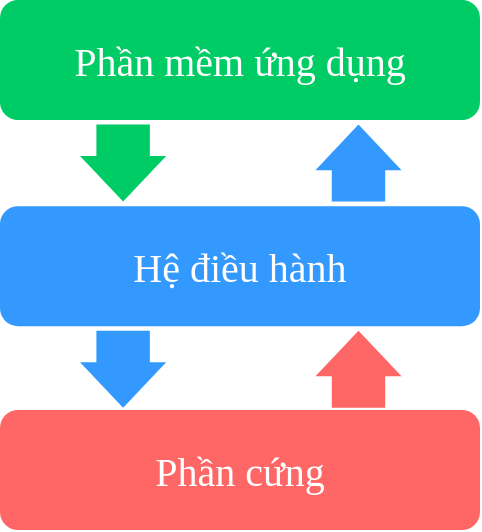 <mxfile version="20.6.2" type="device" pages="2"><diagram id="j7u3vfIIvnQYxg0B_kr3" name="Page-1"><mxGraphModel dx="1406" dy="818" grid="1" gridSize="10" guides="1" tooltips="1" connect="1" arrows="1" fold="1" page="1" pageScale="1" pageWidth="1250" pageHeight="650" math="0" shadow="0"><root><mxCell id="0"/><mxCell id="1" parent="0"/><mxCell id="lMZu1XvxjfdbiQU4B4vd-1" value="Phần cứng" style="rounded=1;whiteSpace=wrap;html=1;fontFamily=Segoe UI Variable Display;fontSize=20;fillColor=#FF6666;strokeColor=none;fontColor=#FFFFFF;" parent="1" vertex="1"><mxGeometry x="440" y="325" width="240" height="60" as="geometry"/></mxCell><mxCell id="lMZu1XvxjfdbiQU4B4vd-2" value="Phần mềm ứng dụng" style="rounded=1;whiteSpace=wrap;html=1;fontFamily=Segoe UI Variable Display;fontSize=20;fillColor=#00CC66;strokeColor=none;fontColor=#FFFFFF;" parent="1" vertex="1"><mxGeometry x="440" y="120" width="240" height="60" as="geometry"/></mxCell><mxCell id="lMZu1XvxjfdbiQU4B4vd-3" value="Hệ điều hành" style="rounded=1;whiteSpace=wrap;html=1;fontFamily=Segoe UI Variable Display;fontSize=20;fillColor=#3399FF;strokeColor=none;fontColor=#FFFFFF;" parent="1" vertex="1"><mxGeometry x="440" y="223.09" width="240" height="60" as="geometry"/></mxCell><mxCell id="lMZu1XvxjfdbiQU4B4vd-5" value="" style="html=1;shadow=0;dashed=0;align=center;verticalAlign=middle;shape=mxgraph.arrows2.arrow;dy=0.38;dx=22.79;notch=0;strokeColor=none;fontFamily=Segoe UI Variable Display;fontSize=20;fontColor=#FFFFFF;fillColor=#00CC66;rotation=90;" parent="1" vertex="1"><mxGeometry x="482.31" y="180" width="38.49" height="43.09" as="geometry"/></mxCell><mxCell id="lMZu1XvxjfdbiQU4B4vd-6" value="" style="html=1;shadow=0;dashed=0;align=center;verticalAlign=middle;shape=mxgraph.arrows2.arrow;dy=0.38;dx=22.79;notch=0;strokeColor=none;fontFamily=Segoe UI Variable Display;fontSize=20;fontColor=#FFFFFF;fillColor=#3399FF;rotation=-90;" parent="1" vertex="1"><mxGeometry x="600" y="180" width="38.49" height="43.09" as="geometry"/></mxCell><mxCell id="lMZu1XvxjfdbiQU4B4vd-7" value="" style="html=1;shadow=0;dashed=0;align=center;verticalAlign=middle;shape=mxgraph.arrows2.arrow;dy=0.38;dx=22.79;notch=0;strokeColor=none;fontFamily=Segoe UI Variable Display;fontSize=20;fontColor=#FFFFFF;fillColor=#3399FF;rotation=90;" parent="1" vertex="1"><mxGeometry x="482.31" y="283.09" width="38.49" height="43.09" as="geometry"/></mxCell><mxCell id="lMZu1XvxjfdbiQU4B4vd-8" value="" style="html=1;shadow=0;dashed=0;align=center;verticalAlign=middle;shape=mxgraph.arrows2.arrow;dy=0.38;dx=22.79;notch=0;strokeColor=none;fontFamily=Segoe UI Variable Display;fontSize=20;fontColor=#FFFFFF;fillColor=#FF6666;rotation=-90;" parent="1" vertex="1"><mxGeometry x="600" y="283.09" width="38.49" height="43.09" as="geometry"/></mxCell></root></mxGraphModel></diagram><diagram name="for quiz" id="JT40v2WXce4WVpBacanI"><mxGraphModel dx="1406" dy="818" grid="1" gridSize="10" guides="1" tooltips="1" connect="1" arrows="1" fold="1" page="1" pageScale="1" pageWidth="1250" pageHeight="650" math="0" shadow="0"><root><mxCell id="Ew6roOy2Qa2VNyjBb99Y-0"/><mxCell id="Ew6roOy2Qa2VNyjBb99Y-1" parent="Ew6roOy2Qa2VNyjBb99Y-0"/><mxCell id="Ew6roOy2Qa2VNyjBb99Y-2" value="Phần cứng" style="rounded=1;whiteSpace=wrap;html=1;fontFamily=Segoe UI Variable Display;fontSize=20;fillColor=none;strokeColor=default;fontColor=#000000;" vertex="1" parent="Ew6roOy2Qa2VNyjBb99Y-1"><mxGeometry x="40" y="325" width="240" height="60" as="geometry"/></mxCell><mxCell id="Ew6roOy2Qa2VNyjBb99Y-3" value="Phần mềm ứng dụng" style="rounded=1;whiteSpace=wrap;html=1;fontFamily=Segoe UI Variable Display;fontSize=20;fillColor=none;strokeColor=default;fontColor=#000000;" vertex="1" parent="Ew6roOy2Qa2VNyjBb99Y-1"><mxGeometry x="40" y="120" width="240" height="60" as="geometry"/></mxCell><mxCell id="Ew6roOy2Qa2VNyjBb99Y-4" value="Hệ điều hành" style="rounded=1;whiteSpace=wrap;html=1;fontFamily=Segoe UI Variable Display;fontSize=20;fillColor=none;strokeColor=default;fontColor=#000000;" vertex="1" parent="Ew6roOy2Qa2VNyjBb99Y-1"><mxGeometry x="40" y="223.09" width="240" height="60" as="geometry"/></mxCell><mxCell id="Ew6roOy2Qa2VNyjBb99Y-5" value="" style="html=1;shadow=0;dashed=0;align=center;verticalAlign=middle;shape=mxgraph.arrows2.arrow;dy=0.38;dx=22.79;notch=0;strokeColor=default;fontFamily=Segoe UI Variable Display;fontSize=20;fontColor=#000000;fillColor=none;rotation=90;" vertex="1" parent="Ew6roOy2Qa2VNyjBb99Y-1"><mxGeometry x="82.31" y="180" width="38.49" height="43.09" as="geometry"/></mxCell><mxCell id="Ew6roOy2Qa2VNyjBb99Y-6" value="" style="html=1;shadow=0;dashed=0;align=center;verticalAlign=middle;shape=mxgraph.arrows2.arrow;dy=0.38;dx=22.79;notch=0;strokeColor=default;fontFamily=Segoe UI Variable Display;fontSize=20;fontColor=#000000;fillColor=none;rotation=-90;" vertex="1" parent="Ew6roOy2Qa2VNyjBb99Y-1"><mxGeometry x="200" y="180" width="38.49" height="43.09" as="geometry"/></mxCell><mxCell id="Ew6roOy2Qa2VNyjBb99Y-7" value="" style="html=1;shadow=0;dashed=0;align=center;verticalAlign=middle;shape=mxgraph.arrows2.arrow;dy=0.38;dx=22.79;notch=0;strokeColor=default;fontFamily=Segoe UI Variable Display;fontSize=20;fontColor=#000000;fillColor=none;rotation=90;" vertex="1" parent="Ew6roOy2Qa2VNyjBb99Y-1"><mxGeometry x="82.31" y="283.09" width="38.49" height="43.09" as="geometry"/></mxCell><mxCell id="Ew6roOy2Qa2VNyjBb99Y-8" value="" style="html=1;shadow=0;dashed=0;align=center;verticalAlign=middle;shape=mxgraph.arrows2.arrow;dy=0.38;dx=22.79;notch=0;strokeColor=default;fontFamily=Segoe UI Variable Display;fontSize=20;fontColor=#000000;fillColor=none;rotation=-90;" vertex="1" parent="Ew6roOy2Qa2VNyjBb99Y-1"><mxGeometry x="200" y="283.09" width="38.49" height="43.09" as="geometry"/></mxCell><mxCell id="vu8eXLvhVjtXYH3lNaVv-0" value="Hệ điều hành" style="rounded=1;whiteSpace=wrap;html=1;fontFamily=Segoe UI Variable Display;fontSize=20;fillColor=none;strokeColor=default;fontColor=#000000;" vertex="1" parent="Ew6roOy2Qa2VNyjBb99Y-1"><mxGeometry x="320" y="325" width="240" height="60" as="geometry"/></mxCell><mxCell id="vu8eXLvhVjtXYH3lNaVv-1" value="Phần mềm ứng dụng" style="rounded=1;whiteSpace=wrap;html=1;fontFamily=Segoe UI Variable Display;fontSize=20;fillColor=none;strokeColor=default;fontColor=#000000;" vertex="1" parent="Ew6roOy2Qa2VNyjBb99Y-1"><mxGeometry x="320" y="120" width="240" height="60" as="geometry"/></mxCell><mxCell id="vu8eXLvhVjtXYH3lNaVv-2" value="Phần cứng" style="rounded=1;whiteSpace=wrap;html=1;fontFamily=Segoe UI Variable Display;fontSize=20;fillColor=none;strokeColor=default;fontColor=#000000;" vertex="1" parent="Ew6roOy2Qa2VNyjBb99Y-1"><mxGeometry x="320" y="223.09" width="240" height="60" as="geometry"/></mxCell><mxCell id="vu8eXLvhVjtXYH3lNaVv-3" value="" style="html=1;shadow=0;dashed=0;align=center;verticalAlign=middle;shape=mxgraph.arrows2.arrow;dy=0.38;dx=22.79;notch=0;strokeColor=default;fontFamily=Segoe UI Variable Display;fontSize=20;fontColor=#000000;fillColor=none;rotation=90;" vertex="1" parent="Ew6roOy2Qa2VNyjBb99Y-1"><mxGeometry x="362.31" y="180" width="38.49" height="43.09" as="geometry"/></mxCell><mxCell id="vu8eXLvhVjtXYH3lNaVv-4" value="" style="html=1;shadow=0;dashed=0;align=center;verticalAlign=middle;shape=mxgraph.arrows2.arrow;dy=0.38;dx=22.79;notch=0;strokeColor=default;fontFamily=Segoe UI Variable Display;fontSize=20;fontColor=#000000;fillColor=none;rotation=-90;" vertex="1" parent="Ew6roOy2Qa2VNyjBb99Y-1"><mxGeometry x="480" y="180" width="38.49" height="43.09" as="geometry"/></mxCell><mxCell id="vu8eXLvhVjtXYH3lNaVv-5" value="" style="html=1;shadow=0;dashed=0;align=center;verticalAlign=middle;shape=mxgraph.arrows2.arrow;dy=0.38;dx=22.79;notch=0;strokeColor=default;fontFamily=Segoe UI Variable Display;fontSize=20;fontColor=#000000;fillColor=none;rotation=90;" vertex="1" parent="Ew6roOy2Qa2VNyjBb99Y-1"><mxGeometry x="362.31" y="283.09" width="38.49" height="43.09" as="geometry"/></mxCell><mxCell id="vu8eXLvhVjtXYH3lNaVv-6" value="" style="html=1;shadow=0;dashed=0;align=center;verticalAlign=middle;shape=mxgraph.arrows2.arrow;dy=0.38;dx=22.79;notch=0;strokeColor=default;fontFamily=Segoe UI Variable Display;fontSize=20;fontColor=#000000;fillColor=none;rotation=-90;" vertex="1" parent="Ew6roOy2Qa2VNyjBb99Y-1"><mxGeometry x="480" y="283.09" width="38.49" height="43.09" as="geometry"/></mxCell><mxCell id="vu8eXLvhVjtXYH3lNaVv-7" value="Hệ điều hành" style="rounded=1;whiteSpace=wrap;html=1;fontFamily=Segoe UI Variable Display;fontSize=20;fillColor=none;strokeColor=default;fontColor=#000000;" vertex="1" parent="Ew6roOy2Qa2VNyjBb99Y-1"><mxGeometry x="600" y="325" width="240" height="60" as="geometry"/></mxCell><mxCell id="vu8eXLvhVjtXYH3lNaVv-8" value="Phần cứng" style="rounded=1;whiteSpace=wrap;html=1;fontFamily=Segoe UI Variable Display;fontSize=20;fillColor=none;strokeColor=default;fontColor=#000000;" vertex="1" parent="Ew6roOy2Qa2VNyjBb99Y-1"><mxGeometry x="600" y="120" width="240" height="60" as="geometry"/></mxCell><mxCell id="vu8eXLvhVjtXYH3lNaVv-9" value="Phần mềm ứng dụng" style="rounded=1;whiteSpace=wrap;html=1;fontFamily=Segoe UI Variable Display;fontSize=20;fillColor=none;strokeColor=default;fontColor=#000000;" vertex="1" parent="Ew6roOy2Qa2VNyjBb99Y-1"><mxGeometry x="600" y="223.09" width="240" height="60" as="geometry"/></mxCell><mxCell id="vu8eXLvhVjtXYH3lNaVv-10" value="" style="html=1;shadow=0;dashed=0;align=center;verticalAlign=middle;shape=mxgraph.arrows2.arrow;dy=0.38;dx=22.79;notch=0;strokeColor=default;fontFamily=Segoe UI Variable Display;fontSize=20;fontColor=#000000;fillColor=none;rotation=90;" vertex="1" parent="Ew6roOy2Qa2VNyjBb99Y-1"><mxGeometry x="642.31" y="180" width="38.49" height="43.09" as="geometry"/></mxCell><mxCell id="vu8eXLvhVjtXYH3lNaVv-11" value="" style="html=1;shadow=0;dashed=0;align=center;verticalAlign=middle;shape=mxgraph.arrows2.arrow;dy=0.38;dx=22.79;notch=0;strokeColor=default;fontFamily=Segoe UI Variable Display;fontSize=20;fontColor=#000000;fillColor=none;rotation=-90;" vertex="1" parent="Ew6roOy2Qa2VNyjBb99Y-1"><mxGeometry x="760" y="180" width="38.49" height="43.09" as="geometry"/></mxCell><mxCell id="vu8eXLvhVjtXYH3lNaVv-12" value="" style="html=1;shadow=0;dashed=0;align=center;verticalAlign=middle;shape=mxgraph.arrows2.arrow;dy=0.38;dx=22.79;notch=0;strokeColor=default;fontFamily=Segoe UI Variable Display;fontSize=20;fontColor=#000000;fillColor=none;rotation=90;" vertex="1" parent="Ew6roOy2Qa2VNyjBb99Y-1"><mxGeometry x="642.31" y="283.09" width="38.49" height="43.09" as="geometry"/></mxCell><mxCell id="vu8eXLvhVjtXYH3lNaVv-13" value="" style="html=1;shadow=0;dashed=0;align=center;verticalAlign=middle;shape=mxgraph.arrows2.arrow;dy=0.38;dx=22.79;notch=0;strokeColor=default;fontFamily=Segoe UI Variable Display;fontSize=20;fontColor=#000000;fillColor=none;rotation=-90;" vertex="1" parent="Ew6roOy2Qa2VNyjBb99Y-1"><mxGeometry x="760" y="283.09" width="38.49" height="43.09" as="geometry"/></mxCell><mxCell id="vu8eXLvhVjtXYH3lNaVv-14" value="Phần cứng" style="rounded=1;whiteSpace=wrap;html=1;fontFamily=Segoe UI Variable Display;fontSize=20;fillColor=none;strokeColor=default;fontColor=#000000;" vertex="1" parent="Ew6roOy2Qa2VNyjBb99Y-1"><mxGeometry x="880" y="325" width="240" height="60" as="geometry"/></mxCell><mxCell id="vu8eXLvhVjtXYH3lNaVv-15" value="Hệ điều hành" style="rounded=1;whiteSpace=wrap;html=1;fontFamily=Segoe UI Variable Display;fontSize=20;fillColor=none;strokeColor=default;fontColor=#000000;" vertex="1" parent="Ew6roOy2Qa2VNyjBb99Y-1"><mxGeometry x="880" y="120" width="240" height="60" as="geometry"/></mxCell><mxCell id="vu8eXLvhVjtXYH3lNaVv-16" value="Phần mềm ứng dụng" style="rounded=1;whiteSpace=wrap;html=1;fontFamily=Segoe UI Variable Display;fontSize=20;fillColor=none;strokeColor=default;fontColor=#000000;" vertex="1" parent="Ew6roOy2Qa2VNyjBb99Y-1"><mxGeometry x="880" y="223.09" width="240" height="60" as="geometry"/></mxCell><mxCell id="vu8eXLvhVjtXYH3lNaVv-17" value="" style="html=1;shadow=0;dashed=0;align=center;verticalAlign=middle;shape=mxgraph.arrows2.arrow;dy=0.38;dx=22.79;notch=0;strokeColor=default;fontFamily=Segoe UI Variable Display;fontSize=20;fontColor=#000000;fillColor=none;rotation=90;" vertex="1" parent="Ew6roOy2Qa2VNyjBb99Y-1"><mxGeometry x="922.31" y="180" width="38.49" height="43.09" as="geometry"/></mxCell><mxCell id="vu8eXLvhVjtXYH3lNaVv-18" value="" style="html=1;shadow=0;dashed=0;align=center;verticalAlign=middle;shape=mxgraph.arrows2.arrow;dy=0.38;dx=22.79;notch=0;strokeColor=default;fontFamily=Segoe UI Variable Display;fontSize=20;fontColor=#000000;fillColor=none;rotation=-90;" vertex="1" parent="Ew6roOy2Qa2VNyjBb99Y-1"><mxGeometry x="1040" y="180" width="38.49" height="43.09" as="geometry"/></mxCell><mxCell id="vu8eXLvhVjtXYH3lNaVv-19" value="" style="html=1;shadow=0;dashed=0;align=center;verticalAlign=middle;shape=mxgraph.arrows2.arrow;dy=0.38;dx=22.79;notch=0;strokeColor=default;fontFamily=Segoe UI Variable Display;fontSize=20;fontColor=#000000;fillColor=none;rotation=90;" vertex="1" parent="Ew6roOy2Qa2VNyjBb99Y-1"><mxGeometry x="922.31" y="283.09" width="38.49" height="43.09" as="geometry"/></mxCell><mxCell id="vu8eXLvhVjtXYH3lNaVv-20" value="" style="html=1;shadow=0;dashed=0;align=center;verticalAlign=middle;shape=mxgraph.arrows2.arrow;dy=0.38;dx=22.79;notch=0;strokeColor=default;fontFamily=Segoe UI Variable Display;fontSize=20;fontColor=#000000;fillColor=none;rotation=-90;" vertex="1" parent="Ew6roOy2Qa2VNyjBb99Y-1"><mxGeometry x="1040" y="283.09" width="38.49" height="43.09" as="geometry"/></mxCell><mxCell id="vu8eXLvhVjtXYH3lNaVv-21" value="A" style="text;html=1;strokeColor=none;fillColor=none;align=center;verticalAlign=middle;whiteSpace=wrap;rounded=0;fontColor=#000000;fontFamily=Segoe UI Variable Display;fontSize=20;" vertex="1" parent="Ew6roOy2Qa2VNyjBb99Y-1"><mxGeometry x="130" y="385" width="60" height="30" as="geometry"/></mxCell><mxCell id="vu8eXLvhVjtXYH3lNaVv-22" value="B" style="text;html=1;strokeColor=none;fillColor=none;align=center;verticalAlign=middle;whiteSpace=wrap;rounded=0;fontColor=#000000;fontFamily=Segoe UI Variable Display;fontSize=20;" vertex="1" parent="Ew6roOy2Qa2VNyjBb99Y-1"><mxGeometry x="410" y="385" width="60" height="30" as="geometry"/></mxCell><mxCell id="vu8eXLvhVjtXYH3lNaVv-23" value="C" style="text;html=1;strokeColor=none;fillColor=none;align=center;verticalAlign=middle;whiteSpace=wrap;rounded=0;fontColor=#000000;fontFamily=Segoe UI Variable Display;fontSize=20;" vertex="1" parent="Ew6roOy2Qa2VNyjBb99Y-1"><mxGeometry x="690" y="385" width="60" height="30" as="geometry"/></mxCell><mxCell id="vu8eXLvhVjtXYH3lNaVv-24" value="D" style="text;html=1;strokeColor=none;fillColor=none;align=center;verticalAlign=middle;whiteSpace=wrap;rounded=0;fontColor=#000000;fontFamily=Segoe UI Variable Display;fontSize=20;" vertex="1" parent="Ew6roOy2Qa2VNyjBb99Y-1"><mxGeometry x="970" y="385" width="60" height="30" as="geometry"/></mxCell></root></mxGraphModel></diagram></mxfile>